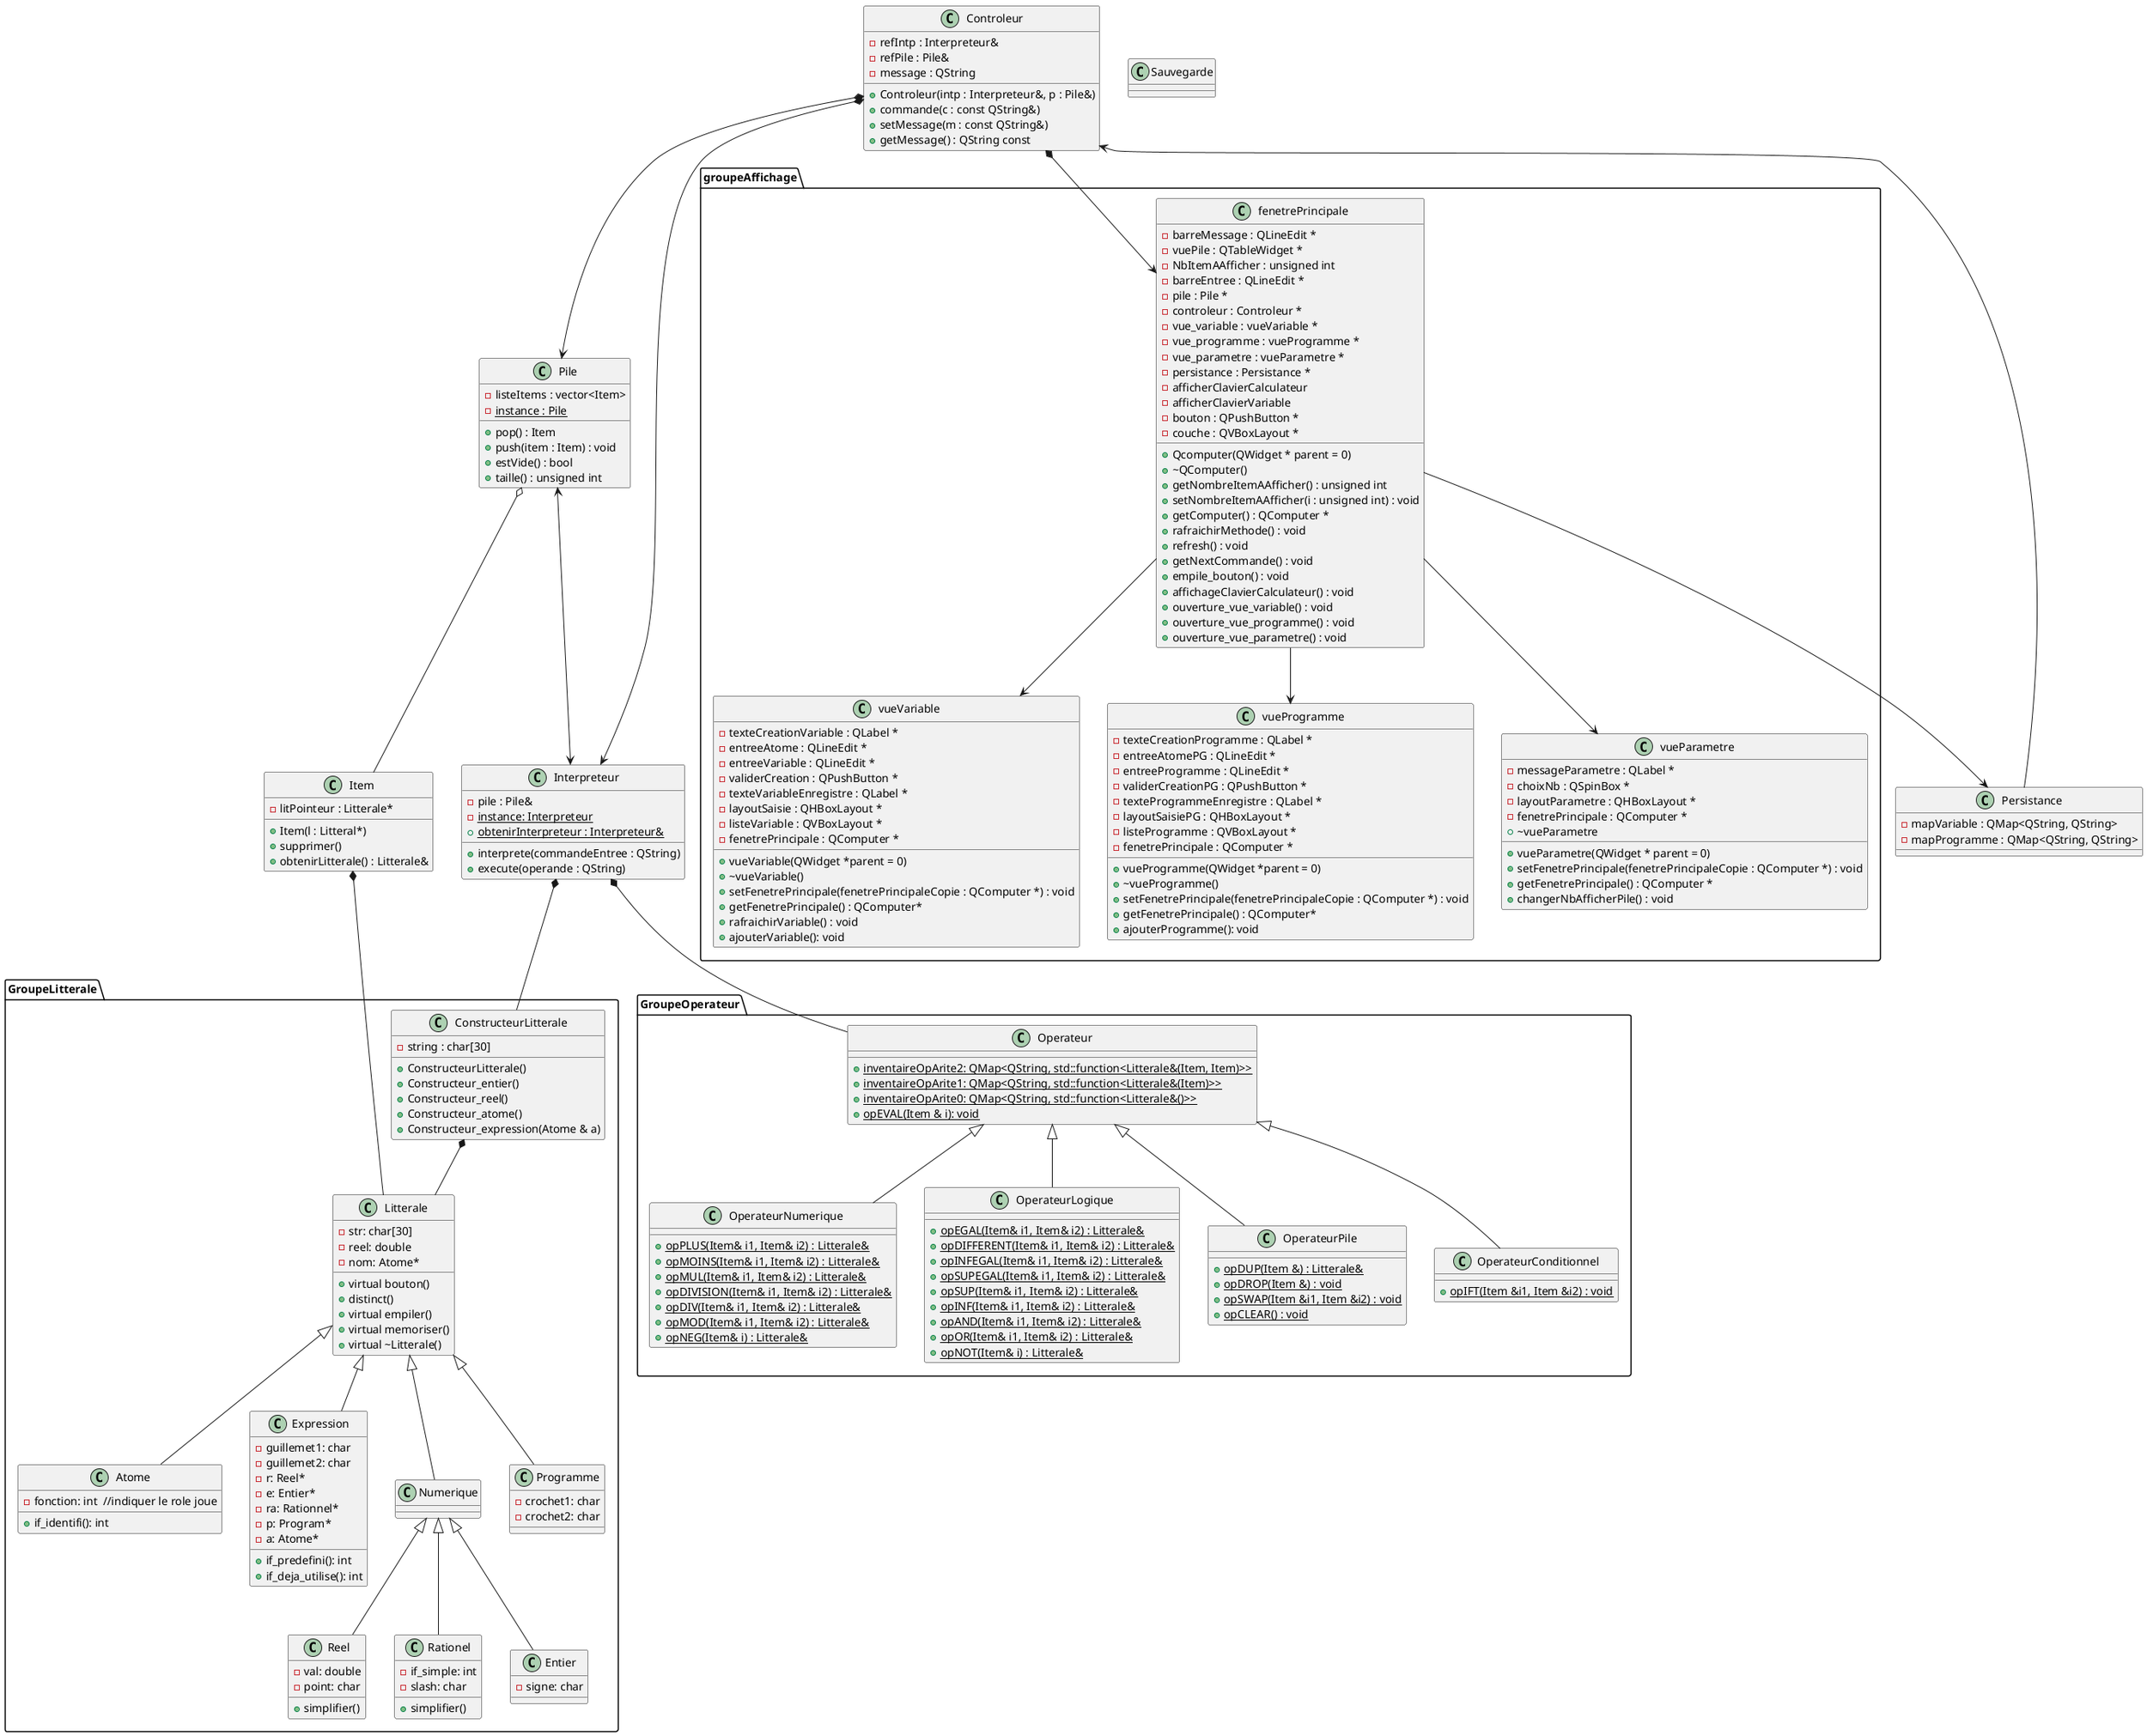 @startuml

package "GroupeLitterale" {


    Class ConstructeurLitterale{
    
        -string : char[30] 
        +ConstructeurLitterale() 
        +Constructeur_entier() 
        +Constructeur_reel() 
        +Constructeur_atome() 
        +Constructeur_expression(Atome & a) 
    }

    Class Litterale {
    
         -str: char[30] 
         -reel: double 
         -nom: Atome* 
         +virtual bouton() 
         +distinct() 
         +virtual empiler() 
         +virtual memoriser() 
         +virtual ~Litterale() 

    }


    Class Atome{
    
        -fonction: int  //indiquer le role joue
        +if_identifi(): int 
    }

    Class Expression{
    
        -guillemet1: char 
        -guillemet2: char 
        -r: Reel*  
        -e: Entier* 
        -ra: Rationnel*  
        -p: Program*  
        -a: Atome*  
        +if_predefini(): int 
        +if_deja_utilise(): int 
    }

    Class Numerique{
    
    }

    Class Reel{
        -val: double 
        -point: char 
        +simplifier() 
    }

    Class Rationel{
        -if_simple: int 
        -slash: char 
        +simplifier() 
        }
    
    Class Entier{
        -signe: char 

    }

    Class Programme{
        -crochet1: char 
        -crochet2: char 
    }

}



Class Item{
    -litPointeur : Litterale*
    +Item(l : Litteral*)
    +supprimer()
    +obtenirLitterale() : Litterale&
}

package "GroupeOperateur" {

Class Operateur{
    +{static} inventaireOpArite2: QMap<QString, std::function<Litterale&(Item, Item)>>
    +{static} inventaireOpArite1: QMap<QString, std::function<Litterale&(Item)>>
    +{static} inventaireOpArite0: QMap<QString, std::function<Litterale&()>>
    +{static}opEVAL(Item & i): void
}

Class OperateurNumerique {
    +{static}opPLUS(Item& i1, Item& i2) : Litterale&
    +{static}opMOINS(Item& i1, Item& i2) : Litterale&
    +{static}opMUL(Item& i1, Item& i2) : Litterale&
    +{static}opDIVISION(Item& i1, Item& i2) : Litterale&
    +{static}opDIV(Item& i1, Item& i2) : Litterale&
    +{static}opMOD(Item& i1, Item& i2) : Litterale&
    +{static}opNEG(Item& i) : Litterale&
}

Class OperateurLogique {
    +{static}opEGAL(Item& i1, Item& i2) : Litterale&
    +{static}opDIFFERENT(Item& i1, Item& i2) : Litterale&
    +{static}opINFEGAL(Item& i1, Item& i2) : Litterale&
    +{static}opSUPEGAL(Item& i1, Item& i2) : Litterale&
    +{static}opSUP(Item& i1, Item& i2) : Litterale&
    +{static}opINF(Item& i1, Item& i2) : Litterale&
    +{static}opAND(Item& i1, Item& i2) : Litterale&
    +{static}opOR(Item& i1, Item& i2) : Litterale&
    +{static}opNOT(Item& i) : Litterale&


}

Class OperateurPile {
    +{static}opDUP(Item &) : Litterale&
    +{static}opDROP(Item &) : void
    +{static}opSWAP(Item &i1, Item &i2) : void
    +{static}opCLEAR() : void
}

Class OperateurConditionnel {
    +{static}opIFT(Item &i1, Item &i2) : void
}



}


Class Pile{
    -listeItems : vector<Item>
    -{static} instance : Pile
    +pop() : Item
    +push(item : Item) : void
    +estVide() : bool
    +taille() : unsigned int



}

Class Interpreteur{
    -pile : Pile&
    -{static} instance: Interpreteur
    +interprete(commandeEntree : QString)
    +execute(operande : QString)
    +{static} obtenirInterpreteur : Interpreteur&
}

Class Controleur{
    -refIntp : Interpreteur&
    -refPile : Pile&
    -message : QString
    +Controleur(intp : Interpreteur&, p : Pile&)
    +commande(c : const QString&)
    +setMessage(m : const QString&)
    +getMessage() : QString const
}

Class Persistance{
    -mapVariable : QMap<QString, QString>
    -mapProgramme : QMap<QString, QString>
}

package "groupeAffichage" {

    Class fenetrePrincipale{
        -barreMessage : QLineEdit *
        -vuePile : QTableWidget *
        -NbItemAAfficher : unsigned int 
	    -barreEntree : QLineEdit *
	    -pile : Pile *
	    -controleur : Controleur *
        -vue_variable : vueVariable *
        -vue_programme : vueProgramme *
        -vue_parametre : vueParametre *
        -persistance : Persistance *
        -afficherClavierCalculateur
        -afficherClavierVariable
        -bouton : QPushButton *
        -couche : QVBoxLayout *
	    +Qcomputer(QWidget * parent = 0)
	    +~QComputer()
        +getNombreItemAAfficher() : unsigned int
        +setNombreItemAAfficher(i : unsigned int) : void
        +getComputer() : QComputer *
        +rafraichirMethode() : void
        +refresh() : void
	    +getNextCommande() : void
        +empile_bouton() : void
        +affichageClavierCalculateur() : void
        +ouverture_vue_variable() : void
        +ouverture_vue_programme() : void
        +ouverture_vue_parametre() : void
    }

    Class vueVariable{
        -texteCreationVariable : QLabel *
        -entreeAtome : QLineEdit *
        -entreeVariable : QLineEdit *
        -validerCreation : QPushButton *
        -texteVariableEnregistre : QLabel *
        -layoutSaisie : QHBoxLayout *
        -listeVariable : QVBoxLayout *
        -fenetrePrincipale : QComputer *
        +vueVariable(QWidget *parent = 0)
        +~vueVariable()
        +setFenetrePrincipale(fenetrePrincipaleCopie : QComputer *) : void
        +getFenetrePrincipale() : QComputer*
        +rafraichirVariable() : void
        +ajouterVariable(): void
    }
    Class vueProgramme{
        -texteCreationProgramme : QLabel *
        -entreeAtomePG : QLineEdit *
        -entreeProgramme : QLineEdit *
        -validerCreationPG : QPushButton *
        -texteProgrammeEnregistre : QLabel *
        -layoutSaisiePG : QHBoxLayout *
        -listeProgramme : QVBoxLayout *
        -fenetrePrincipale : QComputer *
        +vueProgramme(QWidget *parent = 0)
        +~vueProgramme()
        +setFenetrePrincipale(fenetrePrincipaleCopie : QComputer *) : void
        +getFenetrePrincipale() : QComputer*
        +ajouterProgramme(): void
    }
    Class vueParametre{
        -messageParametre : QLabel *
        -choixNb : QSpinBox *
        -layoutParametre : QHBoxLayout *
        -fenetrePrincipale : QComputer *
        +vueParametre(QWidget * parent = 0)
        +~vueParametre
        +setFenetrePrincipale(fenetrePrincipaleCopie : QComputer *) : void
        +getFenetrePrincipale() : QComputer *
        +changerNbAfficherPile() : void

    }

}

Class Sauvegarde {

}

Litterale <|-- Programme
Litterale <|-- Numerique
Litterale <|-- Expression
Litterale <|-- Atome
Numerique <|-- Reel
Numerique <|-- Rationel
Numerique <|-- Entier

Operateur <|-- OperateurNumerique
Operateur <|-- OperateurLogique
Operateur <|-- OperateurPile
Operateur <|-- OperateurConditionnel 

ConstructeurLitterale *-- Litterale
Interpreteur *-- Operateur
Interpreteur *-- ConstructeurLitterale
Item *-- Litterale
Pile o-- Item
Pile <--> Interpreteur
fenetrePrincipale --> Persistance
Controleur *--> Interpreteur
Controleur *--> Pile
Controleur <-- Persistance
Controleur *--> fenetrePrincipale
fenetrePrincipale --> vueVariable
fenetrePrincipale --> vueProgramme
fenetrePrincipale --> vueParametre

@enduml
